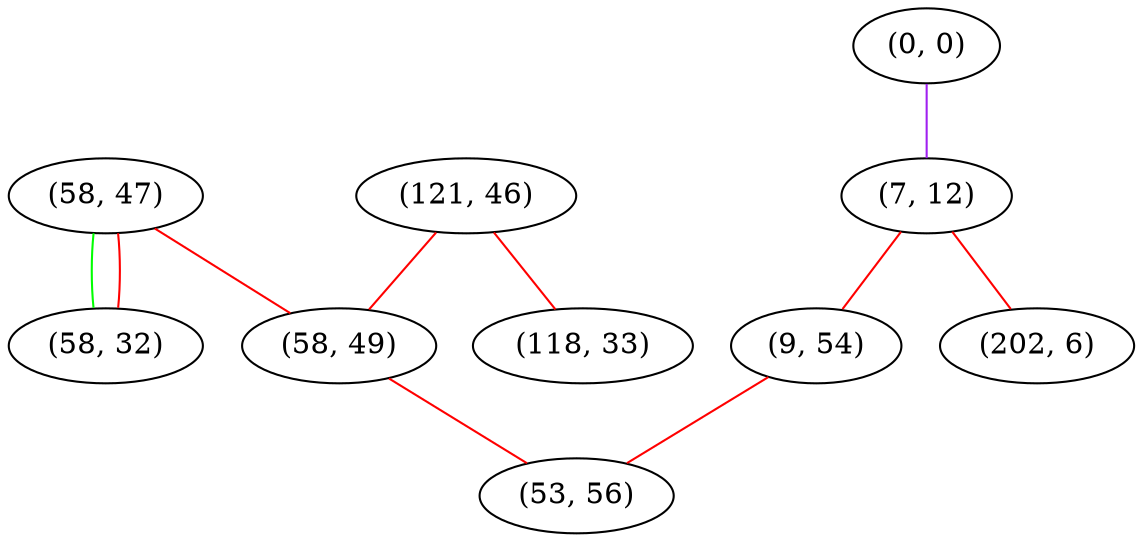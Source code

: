 graph "" {
"(58, 47)";
"(0, 0)";
"(7, 12)";
"(58, 32)";
"(202, 6)";
"(9, 54)";
"(121, 46)";
"(58, 49)";
"(118, 33)";
"(53, 56)";
"(58, 47)" -- "(58, 32)"  [color=green, key=0, weight=2];
"(58, 47)" -- "(58, 32)"  [color=red, key=1, weight=1];
"(58, 47)" -- "(58, 49)"  [color=red, key=0, weight=1];
"(0, 0)" -- "(7, 12)"  [color=purple, key=0, weight=4];
"(7, 12)" -- "(202, 6)"  [color=red, key=0, weight=1];
"(7, 12)" -- "(9, 54)"  [color=red, key=0, weight=1];
"(9, 54)" -- "(53, 56)"  [color=red, key=0, weight=1];
"(121, 46)" -- "(118, 33)"  [color=red, key=0, weight=1];
"(121, 46)" -- "(58, 49)"  [color=red, key=0, weight=1];
"(58, 49)" -- "(53, 56)"  [color=red, key=0, weight=1];
}

